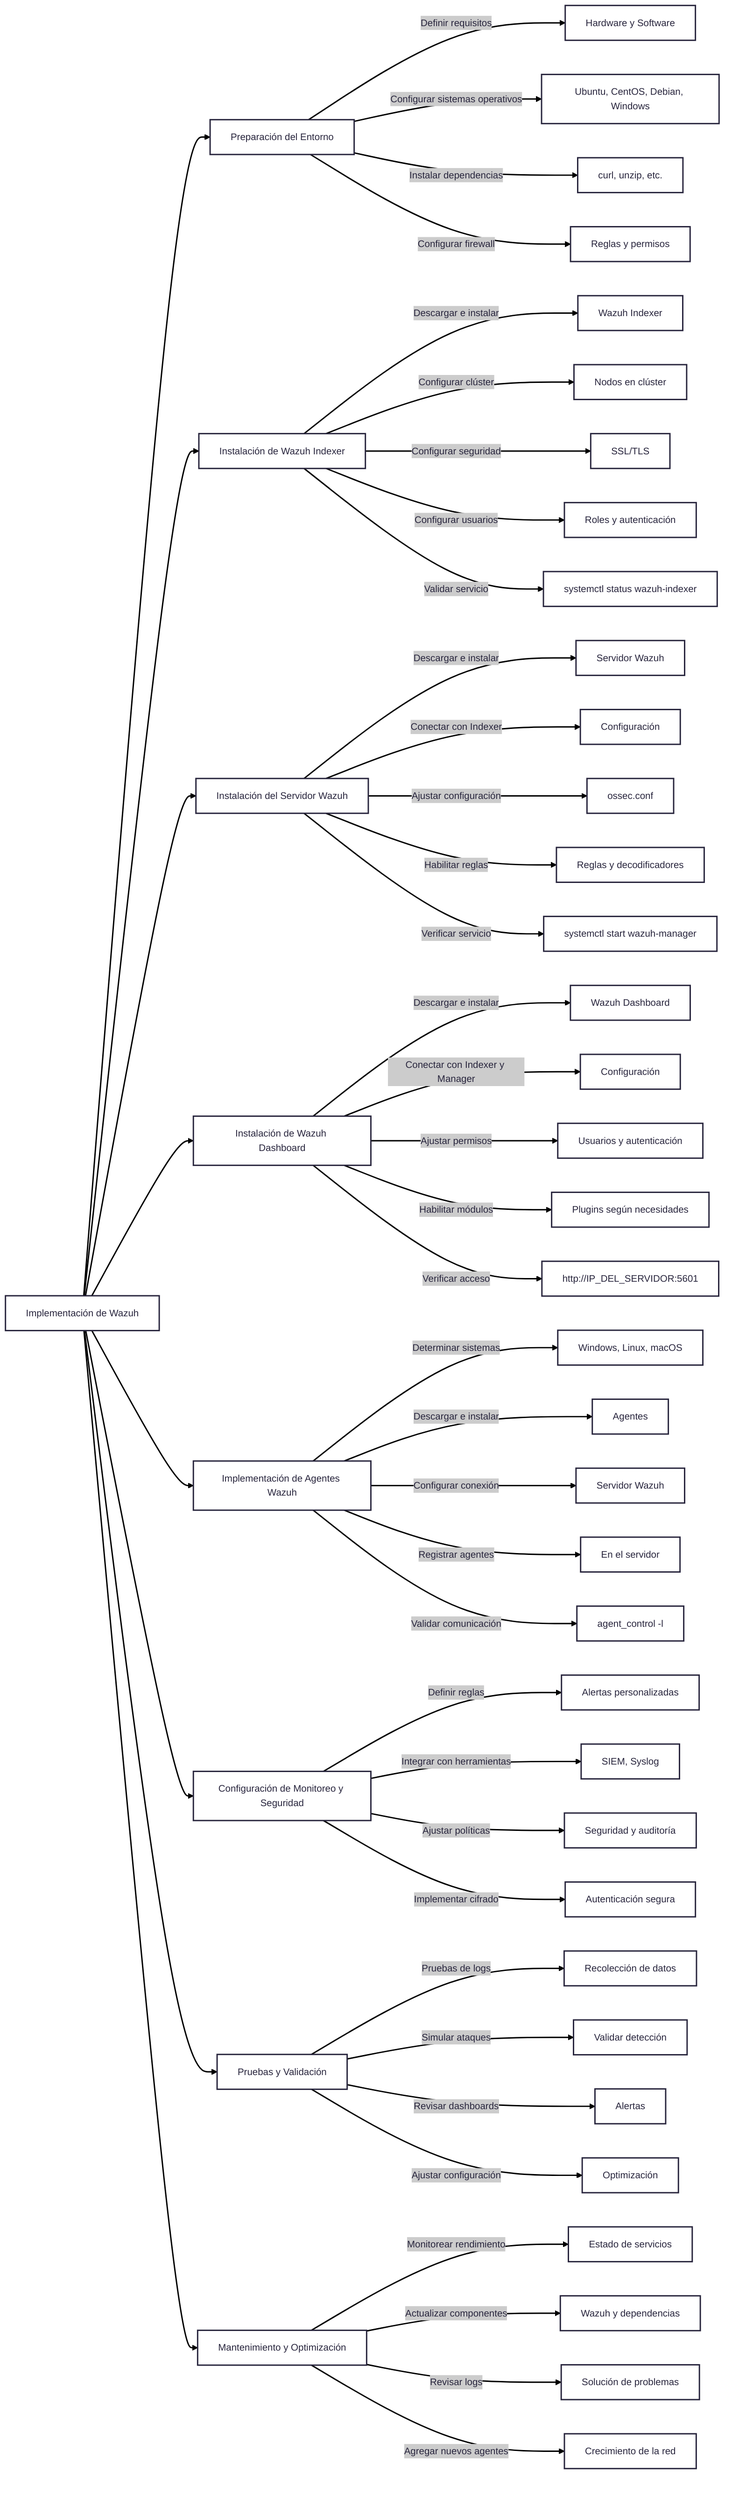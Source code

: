 ---
config:
  layout: fixed
  theme: redux
  look: classic
---
flowchart LR
    T["Implementación de Wazuh"] --> A["Preparación del Entorno"] & B["Instalación de Wazuh Indexer"] & C["Instalación del Servidor Wazuh"] & D["Instalación de Wazuh Dashboard"] & E["Implementación de Agentes Wazuh"] & F["Configuración de Monitoreo y Seguridad"] & G["Pruebas y Validación"] & H["Mantenimiento y Optimización"]
    A -- Definir requisitos --> A1["Hardware y Software"]
    A -- Configurar sistemas operativos --> A2["Ubuntu, CentOS, Debian, Windows"]
    A -- Instalar dependencias --> A3["curl, unzip, etc."]
    A -- Configurar firewall --> A4["Reglas y permisos"]
    B -- Descargar e instalar --> B1["Wazuh Indexer"]
    B -- Configurar clúster --> B2["Nodos en clúster"]
    B -- Configurar seguridad --> B3["SSL/TLS"]
    B -- Configurar usuarios --> B4["Roles y autenticación"]
    B -- Validar servicio --> B5["systemctl status wazuh-indexer"]
    C -- Descargar e instalar --> C1["Servidor Wazuh"]
    C -- Conectar con Indexer --> C2["Configuración"]
    C -- Ajustar configuración --> C3["ossec.conf"]
    C -- Habilitar reglas --> C4["Reglas y decodificadores"]
    C -- Verificar servicio --> C5["systemctl start wazuh-manager"]
    D -- Descargar e instalar --> D1["Wazuh Dashboard"]
    D -- Conectar con Indexer y Manager --> D2["Configuración"]
    D -- Ajustar permisos --> D3["Usuarios y autenticación"]
    D -- Habilitar módulos --> D4["Plugins según necesidades"]
    D -- Verificar acceso --> D5["http://IP_DEL_SERVIDOR:5601"]
    E -- Determinar sistemas --> E1["Windows, Linux, macOS"]
    E -- Descargar e instalar --> E2["Agentes"]
    E -- Configurar conexión --> E3["Servidor Wazuh"]
    E -- Registrar agentes --> E4["En el servidor"]
    E -- Validar comunicación --> E5["agent_control -l"]
    F -- Definir reglas --> F1["Alertas personalizadas"]
    F -- Integrar con herramientas --> F2["SIEM, Syslog"]
    F -- Ajustar políticas --> F3["Seguridad y auditoría"]
    F -- Implementar cifrado --> F4["Autenticación segura"]
    G -- Pruebas de logs --> G1["Recolección de datos"]
    G -- Simular ataques --> G2["Validar detección"]
    G -- Revisar dashboards --> G3["Alertas"]
    G -- Ajustar configuración --> G4["Optimización"]
    H -- Monitorear rendimiento --> H1["Estado de servicios"]
    H -- Actualizar componentes --> H2["Wazuh y dependencias"]
    H -- Revisar logs --> H3["Solución de problemas"]
    H -- Agregar nuevos agentes --> H4["Crecimiento de la red"]
